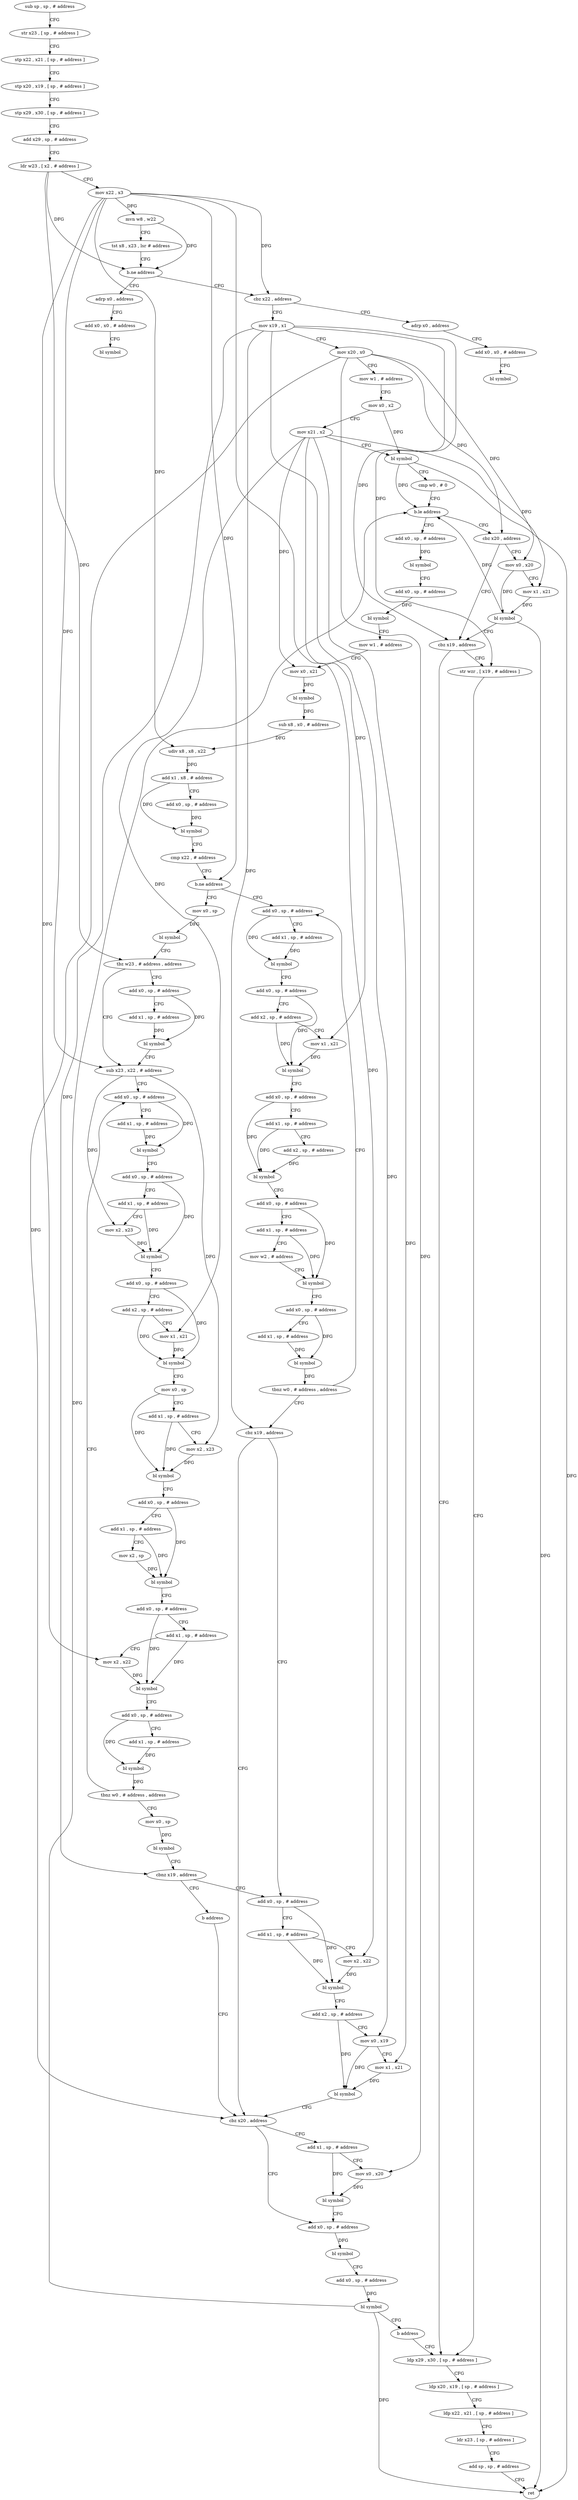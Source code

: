 digraph "func" {
"4233192" [label = "sub sp , sp , # address" ]
"4233196" [label = "str x23 , [ sp , # address ]" ]
"4233200" [label = "stp x22 , x21 , [ sp , # address ]" ]
"4233204" [label = "stp x20 , x19 , [ sp , # address ]" ]
"4233208" [label = "stp x29 , x30 , [ sp , # address ]" ]
"4233212" [label = "add x29 , sp , # address" ]
"4233216" [label = "ldr w23 , [ x2 , # address ]" ]
"4233220" [label = "mov x22 , x3" ]
"4233224" [label = "mvn w8 , w22" ]
"4233228" [label = "tst x8 , x23 , lsr # address" ]
"4233232" [label = "b.ne address" ]
"4233676" [label = "adrp x0 , address" ]
"4233236" [label = "cbz x22 , address" ]
"4233680" [label = "add x0 , x0 , # address" ]
"4233684" [label = "bl symbol" ]
"4233688" [label = "adrp x0 , address" ]
"4233240" [label = "mov x19 , x1" ]
"4233692" [label = "add x0 , x0 , # address" ]
"4233696" [label = "bl symbol" ]
"4233244" [label = "mov x20 , x0" ]
"4233248" [label = "mov w1 , # address" ]
"4233252" [label = "mov x0 , x2" ]
"4233256" [label = "mov x21 , x2" ]
"4233260" [label = "bl symbol" ]
"4233264" [label = "cmp w0 , # 0" ]
"4233268" [label = "b.le address" ]
"4233476" [label = "cbz x20 , address" ]
"4233272" [label = "add x0 , sp , # address" ]
"4233492" [label = "cbz x19 , address" ]
"4233480" [label = "mov x0 , x20" ]
"4233276" [label = "bl symbol" ]
"4233280" [label = "add x0 , sp , # address" ]
"4233284" [label = "bl symbol" ]
"4233288" [label = "mov w1 , # address" ]
"4233292" [label = "mov x0 , x21" ]
"4233296" [label = "bl symbol" ]
"4233300" [label = "sub x8 , x0 , # address" ]
"4233304" [label = "udiv x8 , x8 , x22" ]
"4233308" [label = "add x1 , x8 , # address" ]
"4233312" [label = "add x0 , sp , # address" ]
"4233316" [label = "bl symbol" ]
"4233320" [label = "cmp x22 , # address" ]
"4233324" [label = "b.ne address" ]
"4233524" [label = "mov x0 , sp" ]
"4233328" [label = "add x0 , sp , # address" ]
"4233500" [label = "ldp x29 , x30 , [ sp , # address ]" ]
"4233496" [label = "str wzr , [ x19 , # address ]" ]
"4233484" [label = "mov x1 , x21" ]
"4233488" [label = "bl symbol" ]
"4233528" [label = "bl symbol" ]
"4233532" [label = "tbz w23 , # address , address" ]
"4233548" [label = "sub x23 , x22 , # address" ]
"4233536" [label = "add x0 , sp , # address" ]
"4233332" [label = "add x1 , sp , # address" ]
"4233336" [label = "bl symbol" ]
"4233340" [label = "add x0 , sp , # address" ]
"4233344" [label = "add x2 , sp , # address" ]
"4233348" [label = "mov x1 , x21" ]
"4233352" [label = "bl symbol" ]
"4233356" [label = "add x0 , sp , # address" ]
"4233360" [label = "add x1 , sp , # address" ]
"4233364" [label = "add x2 , sp , # address" ]
"4233368" [label = "bl symbol" ]
"4233372" [label = "add x0 , sp , # address" ]
"4233376" [label = "add x1 , sp , # address" ]
"4233380" [label = "mov w2 , # address" ]
"4233384" [label = "bl symbol" ]
"4233388" [label = "add x0 , sp , # address" ]
"4233392" [label = "add x1 , sp , # address" ]
"4233396" [label = "bl symbol" ]
"4233400" [label = "tbnz w0 , # address , address" ]
"4233404" [label = "cbz x19 , address" ]
"4233504" [label = "ldp x20 , x19 , [ sp , # address ]" ]
"4233508" [label = "ldp x22 , x21 , [ sp , # address ]" ]
"4233512" [label = "ldr x23 , [ sp , # address ]" ]
"4233516" [label = "add sp , sp , # address" ]
"4233520" [label = "ret" ]
"4233552" [label = "add x0 , sp , # address" ]
"4233540" [label = "add x1 , sp , # address" ]
"4233544" [label = "bl symbol" ]
"4233440" [label = "cbz x20 , address" ]
"4233408" [label = "add x0 , sp , # address" ]
"4233556" [label = "add x1 , sp , # address" ]
"4233560" [label = "bl symbol" ]
"4233564" [label = "add x0 , sp , # address" ]
"4233568" [label = "add x1 , sp , # address" ]
"4233572" [label = "mov x2 , x23" ]
"4233576" [label = "bl symbol" ]
"4233580" [label = "add x0 , sp , # address" ]
"4233584" [label = "add x2 , sp , # address" ]
"4233588" [label = "mov x1 , x21" ]
"4233592" [label = "bl symbol" ]
"4233596" [label = "mov x0 , sp" ]
"4233600" [label = "add x1 , sp , # address" ]
"4233604" [label = "mov x2 , x23" ]
"4233608" [label = "bl symbol" ]
"4233612" [label = "add x0 , sp , # address" ]
"4233616" [label = "add x1 , sp , # address" ]
"4233620" [label = "mov x2 , sp" ]
"4233624" [label = "bl symbol" ]
"4233628" [label = "add x0 , sp , # address" ]
"4233632" [label = "add x1 , sp , # address" ]
"4233636" [label = "mov x2 , x22" ]
"4233640" [label = "bl symbol" ]
"4233644" [label = "add x0 , sp , # address" ]
"4233648" [label = "add x1 , sp , # address" ]
"4233652" [label = "bl symbol" ]
"4233656" [label = "tbnz w0 , # address , address" ]
"4233660" [label = "mov x0 , sp" ]
"4233664" [label = "bl symbol" ]
"4233668" [label = "cbnz x19 , address" ]
"4233672" [label = "b address" ]
"4233456" [label = "add x0 , sp , # address" ]
"4233444" [label = "add x1 , sp , # address" ]
"4233412" [label = "add x1 , sp , # address" ]
"4233416" [label = "mov x2 , x22" ]
"4233420" [label = "bl symbol" ]
"4233424" [label = "add x2 , sp , # address" ]
"4233428" [label = "mov x0 , x19" ]
"4233432" [label = "mov x1 , x21" ]
"4233436" [label = "bl symbol" ]
"4233460" [label = "bl symbol" ]
"4233464" [label = "add x0 , sp , # address" ]
"4233468" [label = "bl symbol" ]
"4233472" [label = "b address" ]
"4233448" [label = "mov x0 , x20" ]
"4233452" [label = "bl symbol" ]
"4233192" -> "4233196" [ label = "CFG" ]
"4233196" -> "4233200" [ label = "CFG" ]
"4233200" -> "4233204" [ label = "CFG" ]
"4233204" -> "4233208" [ label = "CFG" ]
"4233208" -> "4233212" [ label = "CFG" ]
"4233212" -> "4233216" [ label = "CFG" ]
"4233216" -> "4233220" [ label = "CFG" ]
"4233216" -> "4233232" [ label = "DFG" ]
"4233216" -> "4233532" [ label = "DFG" ]
"4233220" -> "4233224" [ label = "DFG" ]
"4233220" -> "4233236" [ label = "DFG" ]
"4233220" -> "4233304" [ label = "DFG" ]
"4233220" -> "4233324" [ label = "DFG" ]
"4233220" -> "4233548" [ label = "DFG" ]
"4233220" -> "4233636" [ label = "DFG" ]
"4233220" -> "4233416" [ label = "DFG" ]
"4233224" -> "4233228" [ label = "CFG" ]
"4233224" -> "4233232" [ label = "DFG" ]
"4233228" -> "4233232" [ label = "CFG" ]
"4233232" -> "4233676" [ label = "CFG" ]
"4233232" -> "4233236" [ label = "CFG" ]
"4233676" -> "4233680" [ label = "CFG" ]
"4233236" -> "4233688" [ label = "CFG" ]
"4233236" -> "4233240" [ label = "CFG" ]
"4233680" -> "4233684" [ label = "CFG" ]
"4233688" -> "4233692" [ label = "CFG" ]
"4233240" -> "4233244" [ label = "CFG" ]
"4233240" -> "4233492" [ label = "DFG" ]
"4233240" -> "4233496" [ label = "DFG" ]
"4233240" -> "4233404" [ label = "DFG" ]
"4233240" -> "4233428" [ label = "DFG" ]
"4233240" -> "4233668" [ label = "DFG" ]
"4233692" -> "4233696" [ label = "CFG" ]
"4233244" -> "4233248" [ label = "CFG" ]
"4233244" -> "4233476" [ label = "DFG" ]
"4233244" -> "4233480" [ label = "DFG" ]
"4233244" -> "4233440" [ label = "DFG" ]
"4233244" -> "4233448" [ label = "DFG" ]
"4233248" -> "4233252" [ label = "CFG" ]
"4233252" -> "4233256" [ label = "CFG" ]
"4233252" -> "4233260" [ label = "DFG" ]
"4233256" -> "4233260" [ label = "CFG" ]
"4233256" -> "4233292" [ label = "DFG" ]
"4233256" -> "4233484" [ label = "DFG" ]
"4233256" -> "4233348" [ label = "DFG" ]
"4233256" -> "4233588" [ label = "DFG" ]
"4233256" -> "4233432" [ label = "DFG" ]
"4233260" -> "4233264" [ label = "CFG" ]
"4233260" -> "4233268" [ label = "DFG" ]
"4233260" -> "4233520" [ label = "DFG" ]
"4233264" -> "4233268" [ label = "CFG" ]
"4233268" -> "4233476" [ label = "CFG" ]
"4233268" -> "4233272" [ label = "CFG" ]
"4233476" -> "4233492" [ label = "CFG" ]
"4233476" -> "4233480" [ label = "CFG" ]
"4233272" -> "4233276" [ label = "DFG" ]
"4233492" -> "4233500" [ label = "CFG" ]
"4233492" -> "4233496" [ label = "CFG" ]
"4233480" -> "4233484" [ label = "CFG" ]
"4233480" -> "4233488" [ label = "DFG" ]
"4233276" -> "4233280" [ label = "CFG" ]
"4233280" -> "4233284" [ label = "DFG" ]
"4233284" -> "4233288" [ label = "CFG" ]
"4233288" -> "4233292" [ label = "CFG" ]
"4233292" -> "4233296" [ label = "DFG" ]
"4233296" -> "4233300" [ label = "DFG" ]
"4233300" -> "4233304" [ label = "DFG" ]
"4233304" -> "4233308" [ label = "DFG" ]
"4233308" -> "4233312" [ label = "CFG" ]
"4233308" -> "4233316" [ label = "DFG" ]
"4233312" -> "4233316" [ label = "DFG" ]
"4233316" -> "4233320" [ label = "CFG" ]
"4233320" -> "4233324" [ label = "CFG" ]
"4233324" -> "4233524" [ label = "CFG" ]
"4233324" -> "4233328" [ label = "CFG" ]
"4233524" -> "4233528" [ label = "DFG" ]
"4233328" -> "4233332" [ label = "CFG" ]
"4233328" -> "4233336" [ label = "DFG" ]
"4233500" -> "4233504" [ label = "CFG" ]
"4233496" -> "4233500" [ label = "CFG" ]
"4233484" -> "4233488" [ label = "DFG" ]
"4233488" -> "4233492" [ label = "CFG" ]
"4233488" -> "4233268" [ label = "DFG" ]
"4233488" -> "4233520" [ label = "DFG" ]
"4233528" -> "4233532" [ label = "CFG" ]
"4233532" -> "4233548" [ label = "CFG" ]
"4233532" -> "4233536" [ label = "CFG" ]
"4233548" -> "4233552" [ label = "CFG" ]
"4233548" -> "4233572" [ label = "DFG" ]
"4233548" -> "4233604" [ label = "DFG" ]
"4233536" -> "4233540" [ label = "CFG" ]
"4233536" -> "4233544" [ label = "DFG" ]
"4233332" -> "4233336" [ label = "DFG" ]
"4233336" -> "4233340" [ label = "CFG" ]
"4233340" -> "4233344" [ label = "CFG" ]
"4233340" -> "4233352" [ label = "DFG" ]
"4233344" -> "4233348" [ label = "CFG" ]
"4233344" -> "4233352" [ label = "DFG" ]
"4233348" -> "4233352" [ label = "DFG" ]
"4233352" -> "4233356" [ label = "CFG" ]
"4233356" -> "4233360" [ label = "CFG" ]
"4233356" -> "4233368" [ label = "DFG" ]
"4233360" -> "4233364" [ label = "CFG" ]
"4233360" -> "4233368" [ label = "DFG" ]
"4233364" -> "4233368" [ label = "DFG" ]
"4233368" -> "4233372" [ label = "CFG" ]
"4233372" -> "4233376" [ label = "CFG" ]
"4233372" -> "4233384" [ label = "DFG" ]
"4233376" -> "4233380" [ label = "CFG" ]
"4233376" -> "4233384" [ label = "DFG" ]
"4233380" -> "4233384" [ label = "CFG" ]
"4233384" -> "4233388" [ label = "CFG" ]
"4233388" -> "4233392" [ label = "CFG" ]
"4233388" -> "4233396" [ label = "DFG" ]
"4233392" -> "4233396" [ label = "DFG" ]
"4233396" -> "4233400" [ label = "DFG" ]
"4233400" -> "4233328" [ label = "CFG" ]
"4233400" -> "4233404" [ label = "CFG" ]
"4233404" -> "4233440" [ label = "CFG" ]
"4233404" -> "4233408" [ label = "CFG" ]
"4233504" -> "4233508" [ label = "CFG" ]
"4233508" -> "4233512" [ label = "CFG" ]
"4233512" -> "4233516" [ label = "CFG" ]
"4233516" -> "4233520" [ label = "CFG" ]
"4233552" -> "4233556" [ label = "CFG" ]
"4233552" -> "4233560" [ label = "DFG" ]
"4233540" -> "4233544" [ label = "DFG" ]
"4233544" -> "4233548" [ label = "CFG" ]
"4233440" -> "4233456" [ label = "CFG" ]
"4233440" -> "4233444" [ label = "CFG" ]
"4233408" -> "4233412" [ label = "CFG" ]
"4233408" -> "4233420" [ label = "DFG" ]
"4233556" -> "4233560" [ label = "DFG" ]
"4233560" -> "4233564" [ label = "CFG" ]
"4233564" -> "4233568" [ label = "CFG" ]
"4233564" -> "4233576" [ label = "DFG" ]
"4233568" -> "4233572" [ label = "CFG" ]
"4233568" -> "4233576" [ label = "DFG" ]
"4233572" -> "4233576" [ label = "DFG" ]
"4233576" -> "4233580" [ label = "CFG" ]
"4233580" -> "4233584" [ label = "CFG" ]
"4233580" -> "4233592" [ label = "DFG" ]
"4233584" -> "4233588" [ label = "CFG" ]
"4233584" -> "4233592" [ label = "DFG" ]
"4233588" -> "4233592" [ label = "DFG" ]
"4233592" -> "4233596" [ label = "CFG" ]
"4233596" -> "4233600" [ label = "CFG" ]
"4233596" -> "4233608" [ label = "DFG" ]
"4233600" -> "4233604" [ label = "CFG" ]
"4233600" -> "4233608" [ label = "DFG" ]
"4233604" -> "4233608" [ label = "DFG" ]
"4233608" -> "4233612" [ label = "CFG" ]
"4233612" -> "4233616" [ label = "CFG" ]
"4233612" -> "4233624" [ label = "DFG" ]
"4233616" -> "4233620" [ label = "CFG" ]
"4233616" -> "4233624" [ label = "DFG" ]
"4233620" -> "4233624" [ label = "DFG" ]
"4233624" -> "4233628" [ label = "CFG" ]
"4233628" -> "4233632" [ label = "CFG" ]
"4233628" -> "4233640" [ label = "DFG" ]
"4233632" -> "4233636" [ label = "CFG" ]
"4233632" -> "4233640" [ label = "DFG" ]
"4233636" -> "4233640" [ label = "DFG" ]
"4233640" -> "4233644" [ label = "CFG" ]
"4233644" -> "4233648" [ label = "CFG" ]
"4233644" -> "4233652" [ label = "DFG" ]
"4233648" -> "4233652" [ label = "DFG" ]
"4233652" -> "4233656" [ label = "DFG" ]
"4233656" -> "4233552" [ label = "CFG" ]
"4233656" -> "4233660" [ label = "CFG" ]
"4233660" -> "4233664" [ label = "DFG" ]
"4233664" -> "4233668" [ label = "CFG" ]
"4233668" -> "4233408" [ label = "CFG" ]
"4233668" -> "4233672" [ label = "CFG" ]
"4233672" -> "4233440" [ label = "CFG" ]
"4233456" -> "4233460" [ label = "DFG" ]
"4233444" -> "4233448" [ label = "CFG" ]
"4233444" -> "4233452" [ label = "DFG" ]
"4233412" -> "4233416" [ label = "CFG" ]
"4233412" -> "4233420" [ label = "DFG" ]
"4233416" -> "4233420" [ label = "DFG" ]
"4233420" -> "4233424" [ label = "CFG" ]
"4233424" -> "4233428" [ label = "CFG" ]
"4233424" -> "4233436" [ label = "DFG" ]
"4233428" -> "4233432" [ label = "CFG" ]
"4233428" -> "4233436" [ label = "DFG" ]
"4233432" -> "4233436" [ label = "DFG" ]
"4233436" -> "4233440" [ label = "CFG" ]
"4233460" -> "4233464" [ label = "CFG" ]
"4233464" -> "4233468" [ label = "DFG" ]
"4233468" -> "4233472" [ label = "CFG" ]
"4233468" -> "4233268" [ label = "DFG" ]
"4233468" -> "4233520" [ label = "DFG" ]
"4233472" -> "4233500" [ label = "CFG" ]
"4233448" -> "4233452" [ label = "DFG" ]
"4233452" -> "4233456" [ label = "CFG" ]
}
